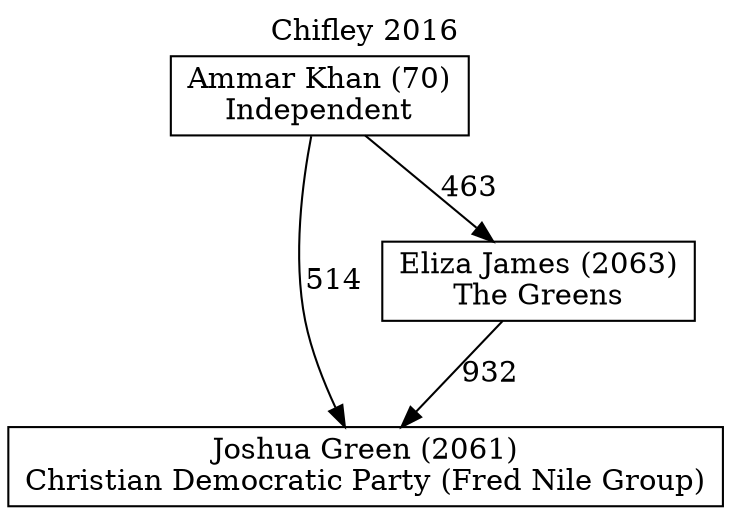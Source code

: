 // House preference flow
digraph "Joshua Green (2061)_Chifley_2016" {
	graph [label="Chifley 2016" labelloc=t mclimit=10]
	node [shape=box]
	"Joshua Green (2061)" [label="Joshua Green (2061)
Christian Democratic Party (Fred Nile Group)"]
	"Eliza James (2063)" [label="Eliza James (2063)
The Greens"]
	"Ammar Khan (70)" [label="Ammar Khan (70)
Independent"]
	"Eliza James (2063)" -> "Joshua Green (2061)" [label=932]
	"Ammar Khan (70)" -> "Eliza James (2063)" [label=463]
	"Ammar Khan (70)" -> "Joshua Green (2061)" [label=514]
}
